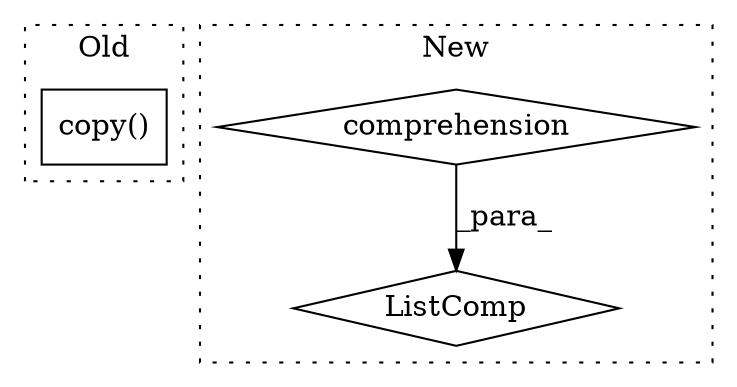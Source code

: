 digraph G {
subgraph cluster0 {
1 [label="copy()" a="75" s="3572" l="14" shape="box"];
label = "Old";
style="dotted";
}
subgraph cluster1 {
2 [label="ListComp" a="106" s="3693" l="39" shape="diamond"];
3 [label="comprehension" a="45" s="3709" l="3" shape="diamond"];
label = "New";
style="dotted";
}
3 -> 2 [label="_para_"];
}